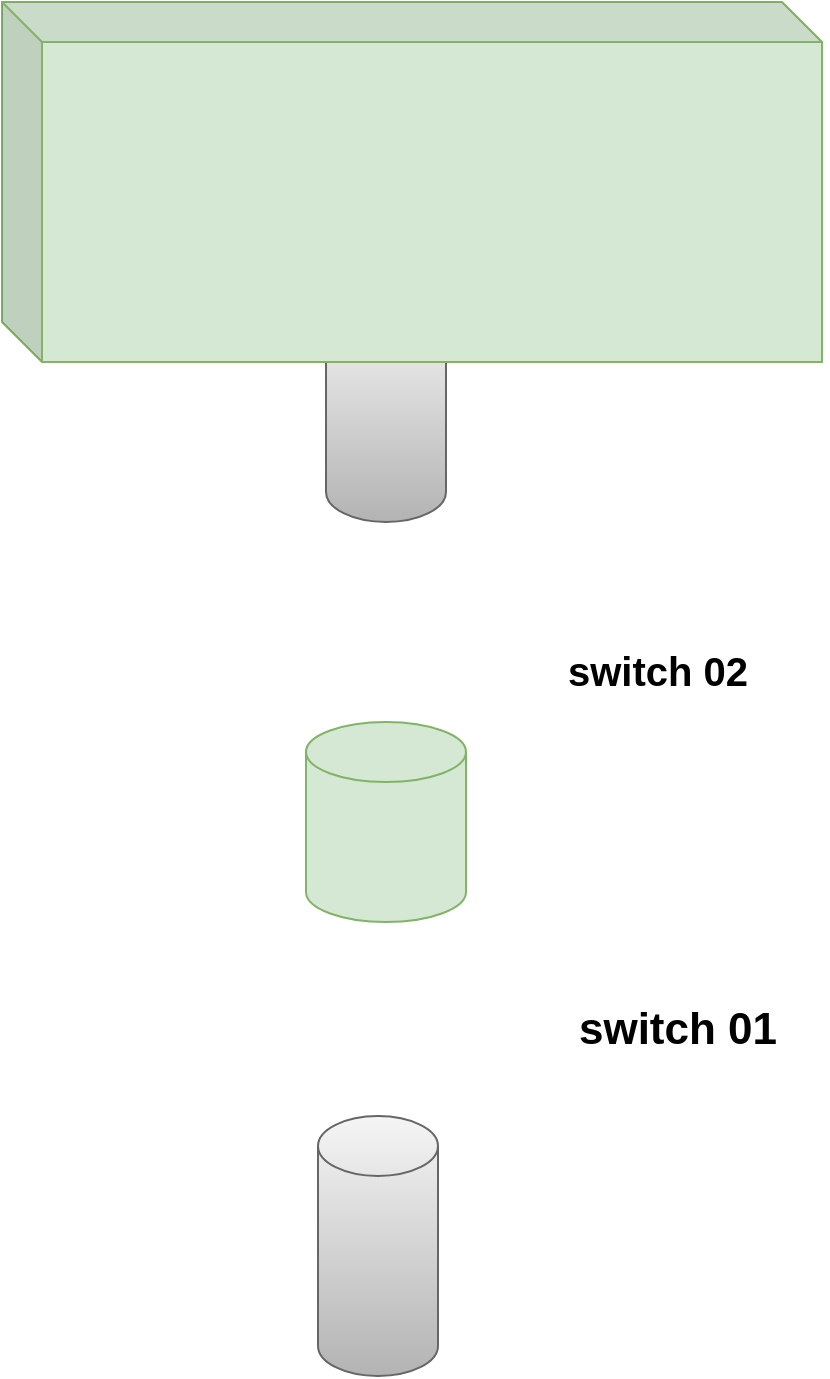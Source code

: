 <mxfile version="15.1.4" type="device" pages="2"><diagram id="3pVCWoq62J-SMRgHAtB8" name="page1"><mxGraphModel dx="1486" dy="807" grid="1" gridSize="10" guides="1" tooltips="1" connect="1" arrows="1" fold="1" page="1" pageScale="1" pageWidth="1169" pageHeight="1654" math="0" shadow="0"><root><mxCell id="WPwmZHVBqNg8xJBPXaJh-0"/><mxCell id="WPwmZHVBqNg8xJBPXaJh-1" parent="WPwmZHVBqNg8xJBPXaJh-0"/><mxCell id="WPwmZHVBqNg8xJBPXaJh-19" value="" style="shape=cylinder3;whiteSpace=wrap;html=1;boundedLbl=1;backgroundOutline=1;size=15;fillColor=#f5f5f5;strokeColor=#666666;gradientColor=#b3b3b3;" parent="WPwmZHVBqNg8xJBPXaJh-1" vertex="1"><mxGeometry x="375" y="577" width="60" height="130" as="geometry"/></mxCell><mxCell id="WPwmZHVBqNg8xJBPXaJh-3" value="" style="shape=image;html=1;verticalAlign=top;verticalLabelPosition=bottom;labelBackgroundColor=#ffffff;imageAspect=0;aspect=fixed;image=https://cdn4.iconfinder.com/data/icons/oil-industry-11/64/oil_valve-oil_industry-power-factory-illustration-energy-gas-refinery-fuel-symbol-industrial-128.png;direction=south;" parent="WPwmZHVBqNg8xJBPXaJh-1" vertex="1"><mxGeometry x="358" y="470" width="128" height="128" as="geometry"/></mxCell><mxCell id="WPwmZHVBqNg8xJBPXaJh-5" value="&lt;b&gt;&lt;font style=&quot;font-size: 20px&quot;&gt;switch 02&lt;/font&gt;&lt;/b&gt;" style="text;html=1;strokeColor=none;fillColor=none;align=center;verticalAlign=middle;whiteSpace=wrap;rounded=0;" parent="WPwmZHVBqNg8xJBPXaJh-1" vertex="1"><mxGeometry x="470" y="344" width="150" height="20" as="geometry"/></mxCell><mxCell id="WPwmZHVBqNg8xJBPXaJh-6" value="&lt;b&gt;&lt;font style=&quot;font-size: 22px&quot;&gt;switch 01&lt;/font&gt;&lt;/b&gt;" style="text;html=1;strokeColor=none;fillColor=none;align=center;verticalAlign=middle;whiteSpace=wrap;rounded=0;" parent="WPwmZHVBqNg8xJBPXaJh-1" vertex="1"><mxGeometry x="480" y="524" width="150" height="20" as="geometry"/></mxCell><mxCell id="WPwmZHVBqNg8xJBPXaJh-10" value="" style="shape=cylinder3;whiteSpace=wrap;html=1;boundedLbl=1;backgroundOutline=1;size=15;fillColor=#d5e8d4;strokeColor=#82b366;" parent="WPwmZHVBqNg8xJBPXaJh-1" vertex="1"><mxGeometry x="369" y="380" width="80" height="100" as="geometry"/></mxCell><mxCell id="WPwmZHVBqNg8xJBPXaJh-4" value="" style="shape=image;html=1;verticalAlign=top;verticalLabelPosition=bottom;labelBackgroundColor=#ffffff;imageAspect=0;aspect=fixed;image=https://cdn2.iconfinder.com/data/icons/crystalproject/128x128/devices/pipe.png;direction=south;" parent="WPwmZHVBqNg8xJBPXaJh-1" vertex="1"><mxGeometry x="358" y="270" width="128" height="128" as="geometry"/></mxCell><mxCell id="WPwmZHVBqNg8xJBPXaJh-14" value="" style="shape=cylinder3;whiteSpace=wrap;html=1;boundedLbl=1;backgroundOutline=1;size=15;fillColor=#f5f5f5;strokeColor=#666666;gradientColor=#b3b3b3;" parent="WPwmZHVBqNg8xJBPXaJh-1" vertex="1"><mxGeometry x="379" y="170" width="60" height="110" as="geometry"/></mxCell><mxCell id="WPwmZHVBqNg8xJBPXaJh-15" value="" style="shape=cube;whiteSpace=wrap;html=1;boundedLbl=1;backgroundOutline=1;darkOpacity=0.05;darkOpacity2=0.1;fillColor=#d5e8d4;strokeColor=#82b366;" parent="WPwmZHVBqNg8xJBPXaJh-1" vertex="1"><mxGeometry x="217" y="20" width="410" height="180" as="geometry"/></mxCell></root></mxGraphModel></diagram><diagram id="7x7cY0XaqN4tkuWSjwlc" name="pump"><mxGraphModel dx="1040" dy="565" grid="1" gridSize="10" guides="1" tooltips="1" connect="1" arrows="1" fold="1" page="1" pageScale="1" pageWidth="1169" pageHeight="1654" math="0" shadow="0"><root><mxCell id="BQXDOeXtji2Zq9JPhUys-0"/><mxCell id="BQXDOeXtji2Zq9JPhUys-1" parent="BQXDOeXtji2Zq9JPhUys-0"/><mxCell id="BQXDOeXtji2Zq9JPhUys-2" value="" style="shape=mxgraph.pid.pumps.centrifugal_pump_1;html=1;pointerEvents=1;align=center;verticalLabelPosition=bottom;verticalAlign=top;dashed=0;" vertex="1" parent="BQXDOeXtji2Zq9JPhUys-1"><mxGeometry x="140" y="250" width="100" height="100" as="geometry"/></mxCell><mxCell id="BQXDOeXtji2Zq9JPhUys-5" value="" style="rounded=0;whiteSpace=wrap;html=1;gradientColor=#b3b3b3;fillColor=#f5f5f5;strokeColor=#666666;" vertex="1" parent="BQXDOeXtji2Zq9JPhUys-1"><mxGeometry x="240" y="250" width="140" height="30" as="geometry"/></mxCell><mxCell id="srS86EDPK2t5pVBvYmIR-0" value="" style="shape=image;html=1;verticalAlign=top;verticalLabelPosition=bottom;labelBackgroundColor=#ffffff;imageAspect=0;aspect=fixed;image=https://cdn4.iconfinder.com/data/icons/oil-industry-11/64/oil_valve-oil_industry-power-factory-illustration-energy-gas-refinery-fuel-symbol-industrial-128.png;direction=south;rotation=-90;" vertex="1" parent="BQXDOeXtji2Zq9JPhUys-1"><mxGeometry x="478" y="75" width="128" height="128" as="geometry"/></mxCell><mxCell id="srS86EDPK2t5pVBvYmIR-1" value="" style="shape=image;html=1;verticalAlign=top;verticalLabelPosition=bottom;labelBackgroundColor=#ffffff;imageAspect=0;aspect=fixed;image=https://cdn4.iconfinder.com/data/icons/oil-industry-11/64/oil_valve-oil_industry-power-factory-illustration-energy-gas-refinery-fuel-symbol-industrial-128.png;direction=south;rotation=-90;" vertex="1" parent="BQXDOeXtji2Zq9JPhUys-1"><mxGeometry x="476" y="195" width="128" height="128" as="geometry"/></mxCell><mxCell id="srS86EDPK2t5pVBvYmIR-2" value="" style="shape=image;html=1;verticalAlign=top;verticalLabelPosition=bottom;labelBackgroundColor=#ffffff;imageAspect=0;aspect=fixed;image=https://cdn4.iconfinder.com/data/icons/oil-industry-11/64/oil_valve-oil_industry-power-factory-illustration-energy-gas-refinery-fuel-symbol-industrial-128.png;direction=south;rotation=-90;" vertex="1" parent="BQXDOeXtji2Zq9JPhUys-1"><mxGeometry x="479" y="333" width="128" height="128" as="geometry"/></mxCell><mxCell id="srS86EDPK2t5pVBvYmIR-3" value="" style="rounded=0;whiteSpace=wrap;html=1;gradientColor=#b3b3b3;fillColor=#f5f5f5;strokeColor=#666666;" vertex="1" parent="BQXDOeXtji2Zq9JPhUys-1"><mxGeometry x="380" y="140" width="30" height="290" as="geometry"/></mxCell><mxCell id="srS86EDPK2t5pVBvYmIR-4" value="" style="rounded=0;whiteSpace=wrap;html=1;gradientColor=#b3b3b3;fillColor=#f5f5f5;strokeColor=#666666;" vertex="1" parent="BQXDOeXtji2Zq9JPhUys-1"><mxGeometry x="410" y="140" width="70" height="30" as="geometry"/></mxCell><mxCell id="srS86EDPK2t5pVBvYmIR-6" value="" style="rounded=0;whiteSpace=wrap;html=1;gradientColor=#b3b3b3;fillColor=#f5f5f5;strokeColor=#666666;" vertex="1" parent="BQXDOeXtji2Zq9JPhUys-1"><mxGeometry x="410" y="260" width="70" height="30" as="geometry"/></mxCell><mxCell id="srS86EDPK2t5pVBvYmIR-7" value="" style="rounded=0;whiteSpace=wrap;html=1;gradientColor=#b3b3b3;fillColor=#f5f5f5;strokeColor=#666666;" vertex="1" parent="BQXDOeXtji2Zq9JPhUys-1"><mxGeometry x="410" y="400" width="70" height="30" as="geometry"/></mxCell><mxCell id="srS86EDPK2t5pVBvYmIR-8" value="" style="rounded=0;whiteSpace=wrap;html=1;gradientColor=#b3b3b3;fillColor=#f5f5f5;strokeColor=#666666;" vertex="1" parent="BQXDOeXtji2Zq9JPhUys-1"><mxGeometry x="600" y="137" width="80" height="30" as="geometry"/></mxCell><mxCell id="srS86EDPK2t5pVBvYmIR-9" value="" style="rounded=0;whiteSpace=wrap;html=1;gradientColor=#b3b3b3;fillColor=#f5f5f5;strokeColor=#666666;" vertex="1" parent="BQXDOeXtji2Zq9JPhUys-1"><mxGeometry x="600" y="260" width="80" height="30" as="geometry"/></mxCell><mxCell id="srS86EDPK2t5pVBvYmIR-10" value="" style="rounded=0;whiteSpace=wrap;html=1;gradientColor=#b3b3b3;fillColor=#f5f5f5;strokeColor=#666666;" vertex="1" parent="BQXDOeXtji2Zq9JPhUys-1"><mxGeometry x="604" y="399" width="76" height="30" as="geometry"/></mxCell><mxCell id="srS86EDPK2t5pVBvYmIR-11" value="" style="rounded=0;whiteSpace=wrap;html=1;gradientColor=#b3b3b3;fillColor=#f5f5f5;strokeColor=#666666;" vertex="1" parent="BQXDOeXtji2Zq9JPhUys-1"><mxGeometry x="270" y="10" width="40" height="240" as="geometry"/></mxCell><mxCell id="srS86EDPK2t5pVBvYmIR-13" value="" style="rounded=0;whiteSpace=wrap;html=1;gradientColor=#b3b3b3;fillColor=#f5f5f5;strokeColor=#666666;" vertex="1" parent="BQXDOeXtji2Zq9JPhUys-1"><mxGeometry x="70" y="280" width="70" height="30" as="geometry"/></mxCell><mxCell id="srS86EDPK2t5pVBvYmIR-14" value="" style="rounded=0;whiteSpace=wrap;html=1;gradientColor=#b3b3b3;fillColor=#f5f5f5;strokeColor=#666666;" vertex="1" parent="BQXDOeXtji2Zq9JPhUys-1"><mxGeometry x="70" y="310" width="35" height="49" as="geometry"/></mxCell></root></mxGraphModel></diagram></mxfile>